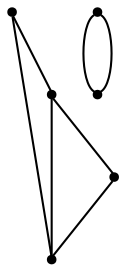 graph {
  node [shape=point,comment="{\"directed\":false,\"doi\":\"10.1007/978-3-319-73915-1_38\",\"figure\":\"15\"}"]

  v0 [pos="692.8249661081721,828.3747327647036"]
  v1 [pos="859.9140892867512,892.640533307874"]
  v2 [pos="859.9140892867512,995.4660049398617"]
  v3 [pos="692.8249661081721,931.196134787835"]
  v4 [pos="511.5625251262808,892.644730092007"]
  v5 [pos="408.7359681529339,995.4700109610797"]

  v1 -- v0 [id="-2",pos="859.9140892867512,892.640533307874 840.6339220697026,847.6505622878943 840.6339220697026,847.6505622878943 840.6339220697026,847.6505622878943 692.8249661081721,828.3747327647036 692.8249661081721,828.3747327647036 692.8249661081721,828.3747327647036"]
  v2 -- v1 [id="-3",pos="859.9140892867512,995.4660049398617 859.9140892867512,892.640533307874 859.9140892867512,892.640533307874 859.9140892867512,892.640533307874"]
  v2 -- v0 [id="-10",pos="859.9140892867512,995.4660049398617 802.0777844711736,976.1819090236816 802.0777844711736,976.1819090236816 802.0777844711736,976.1819090236816 802.0777844711736,886.2103605519885 802.0777844711736,886.2103605519885 802.0777844711736,886.2103605519885 712.1051333252207,886.2103605519885 712.1051333252207,886.2103605519885 712.1051333252207,886.2103605519885 692.8249661081721,828.3747327647036 692.8249661081721,828.3747327647036 692.8249661081721,828.3747327647036"]
  v3 -- v0 [id="-13",pos="692.8249661081721,931.196134787835 692.8249661081721,828.3747327647036 692.8249661081721,828.3747327647036 692.8249661081721,828.3747327647036"]
  v3 -- v2 [id="-14",pos="692.8249661081721,931.196134787835 712.1051333252207,976.1819090236816 712.1051333252207,976.1819090236816 712.1051333252207,976.1819090236816 859.9140892867512,995.4660049398617 859.9140892867512,995.4660049398617 859.9140892867512,995.4660049398617"]
  v4 -- v5 [id="-20",pos="511.5625251262808,892.644730092007 492.28261226290306,847.6547590720274 492.28261226290306,847.6547590720274 492.28261226290306,847.6547590720274 363.74962668285303,847.6547590720274 363.74962668285303,847.6547590720274 363.74962668285303,847.6547590720274 363.74962668285303,976.1861058078147 363.74962668285303,976.1861058078147 363.74962668285303,976.1861058078147 408.7359681529339,995.4700109610797 408.7359681529339,995.4700109610797 408.7359681529339,995.4700109610797"]
  v4 -- v5 [id="-21",pos="511.5625251262808,892.644730092007 492.28261226290306,976.1861058078147 492.28261226290306,976.1861058078147 492.28261226290306,976.1861058078147 408.7359681529339,995.4700109610797 408.7359681529339,995.4700109610797 408.7359681529339,995.4700109610797"]
}